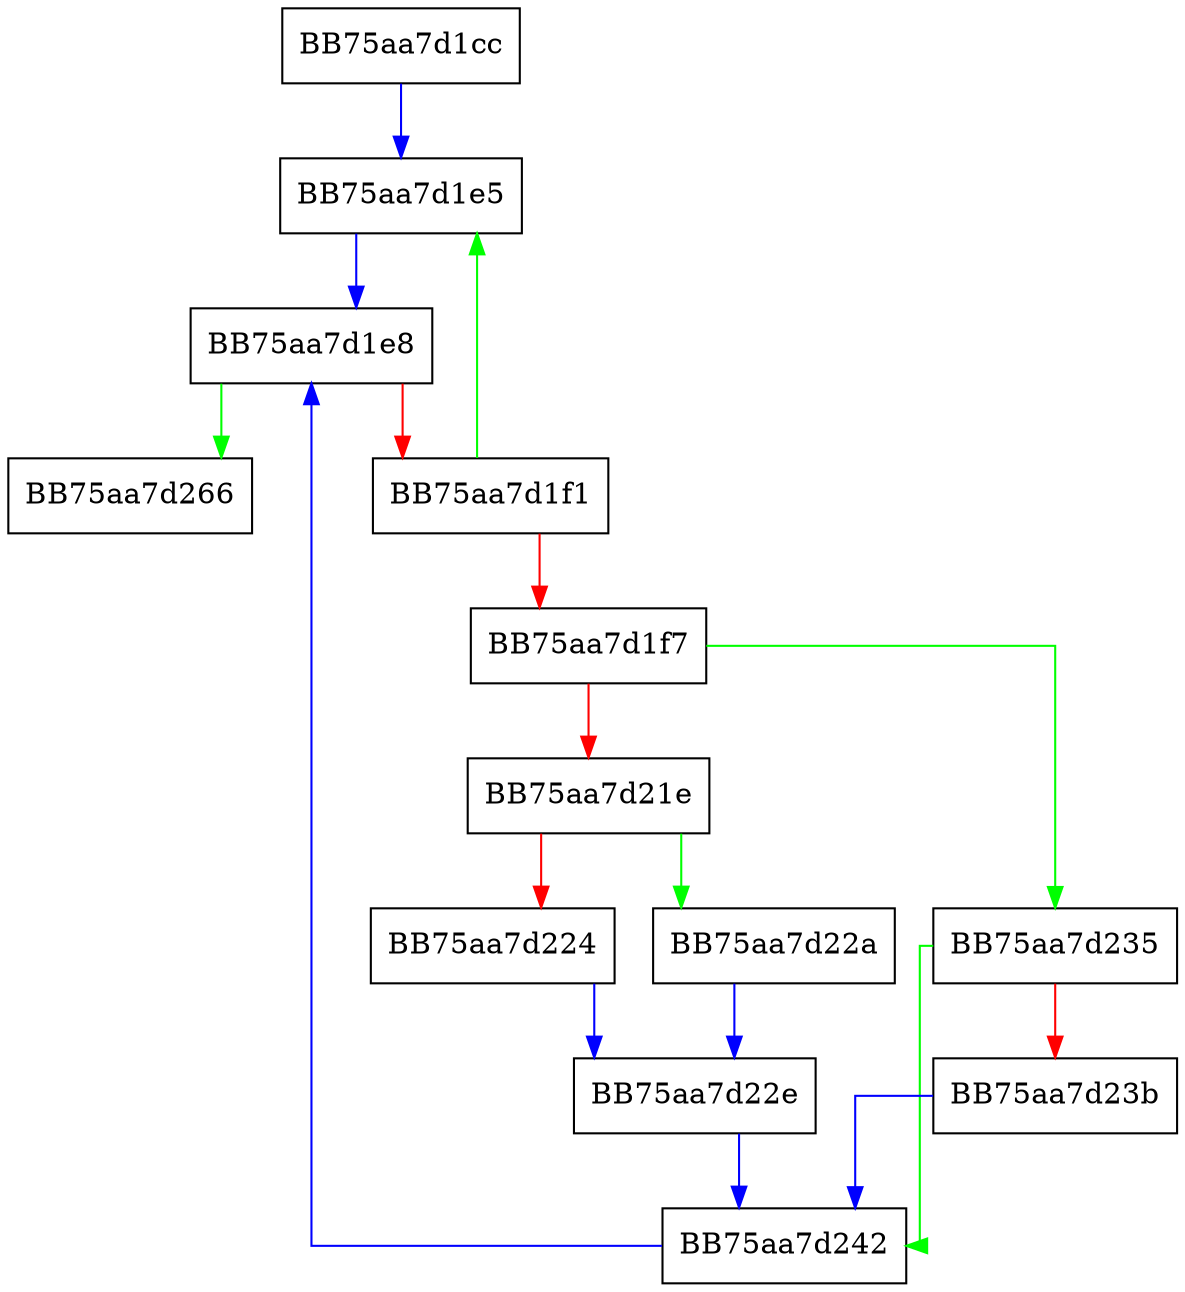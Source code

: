 digraph RollBack {
  node [shape="box"];
  graph [splines=ortho];
  BB75aa7d1cc -> BB75aa7d1e5 [color="blue"];
  BB75aa7d1e5 -> BB75aa7d1e8 [color="blue"];
  BB75aa7d1e8 -> BB75aa7d266 [color="green"];
  BB75aa7d1e8 -> BB75aa7d1f1 [color="red"];
  BB75aa7d1f1 -> BB75aa7d1e5 [color="green"];
  BB75aa7d1f1 -> BB75aa7d1f7 [color="red"];
  BB75aa7d1f7 -> BB75aa7d235 [color="green"];
  BB75aa7d1f7 -> BB75aa7d21e [color="red"];
  BB75aa7d21e -> BB75aa7d22a [color="green"];
  BB75aa7d21e -> BB75aa7d224 [color="red"];
  BB75aa7d224 -> BB75aa7d22e [color="blue"];
  BB75aa7d22a -> BB75aa7d22e [color="blue"];
  BB75aa7d22e -> BB75aa7d242 [color="blue"];
  BB75aa7d235 -> BB75aa7d242 [color="green"];
  BB75aa7d235 -> BB75aa7d23b [color="red"];
  BB75aa7d23b -> BB75aa7d242 [color="blue"];
  BB75aa7d242 -> BB75aa7d1e8 [color="blue"];
}